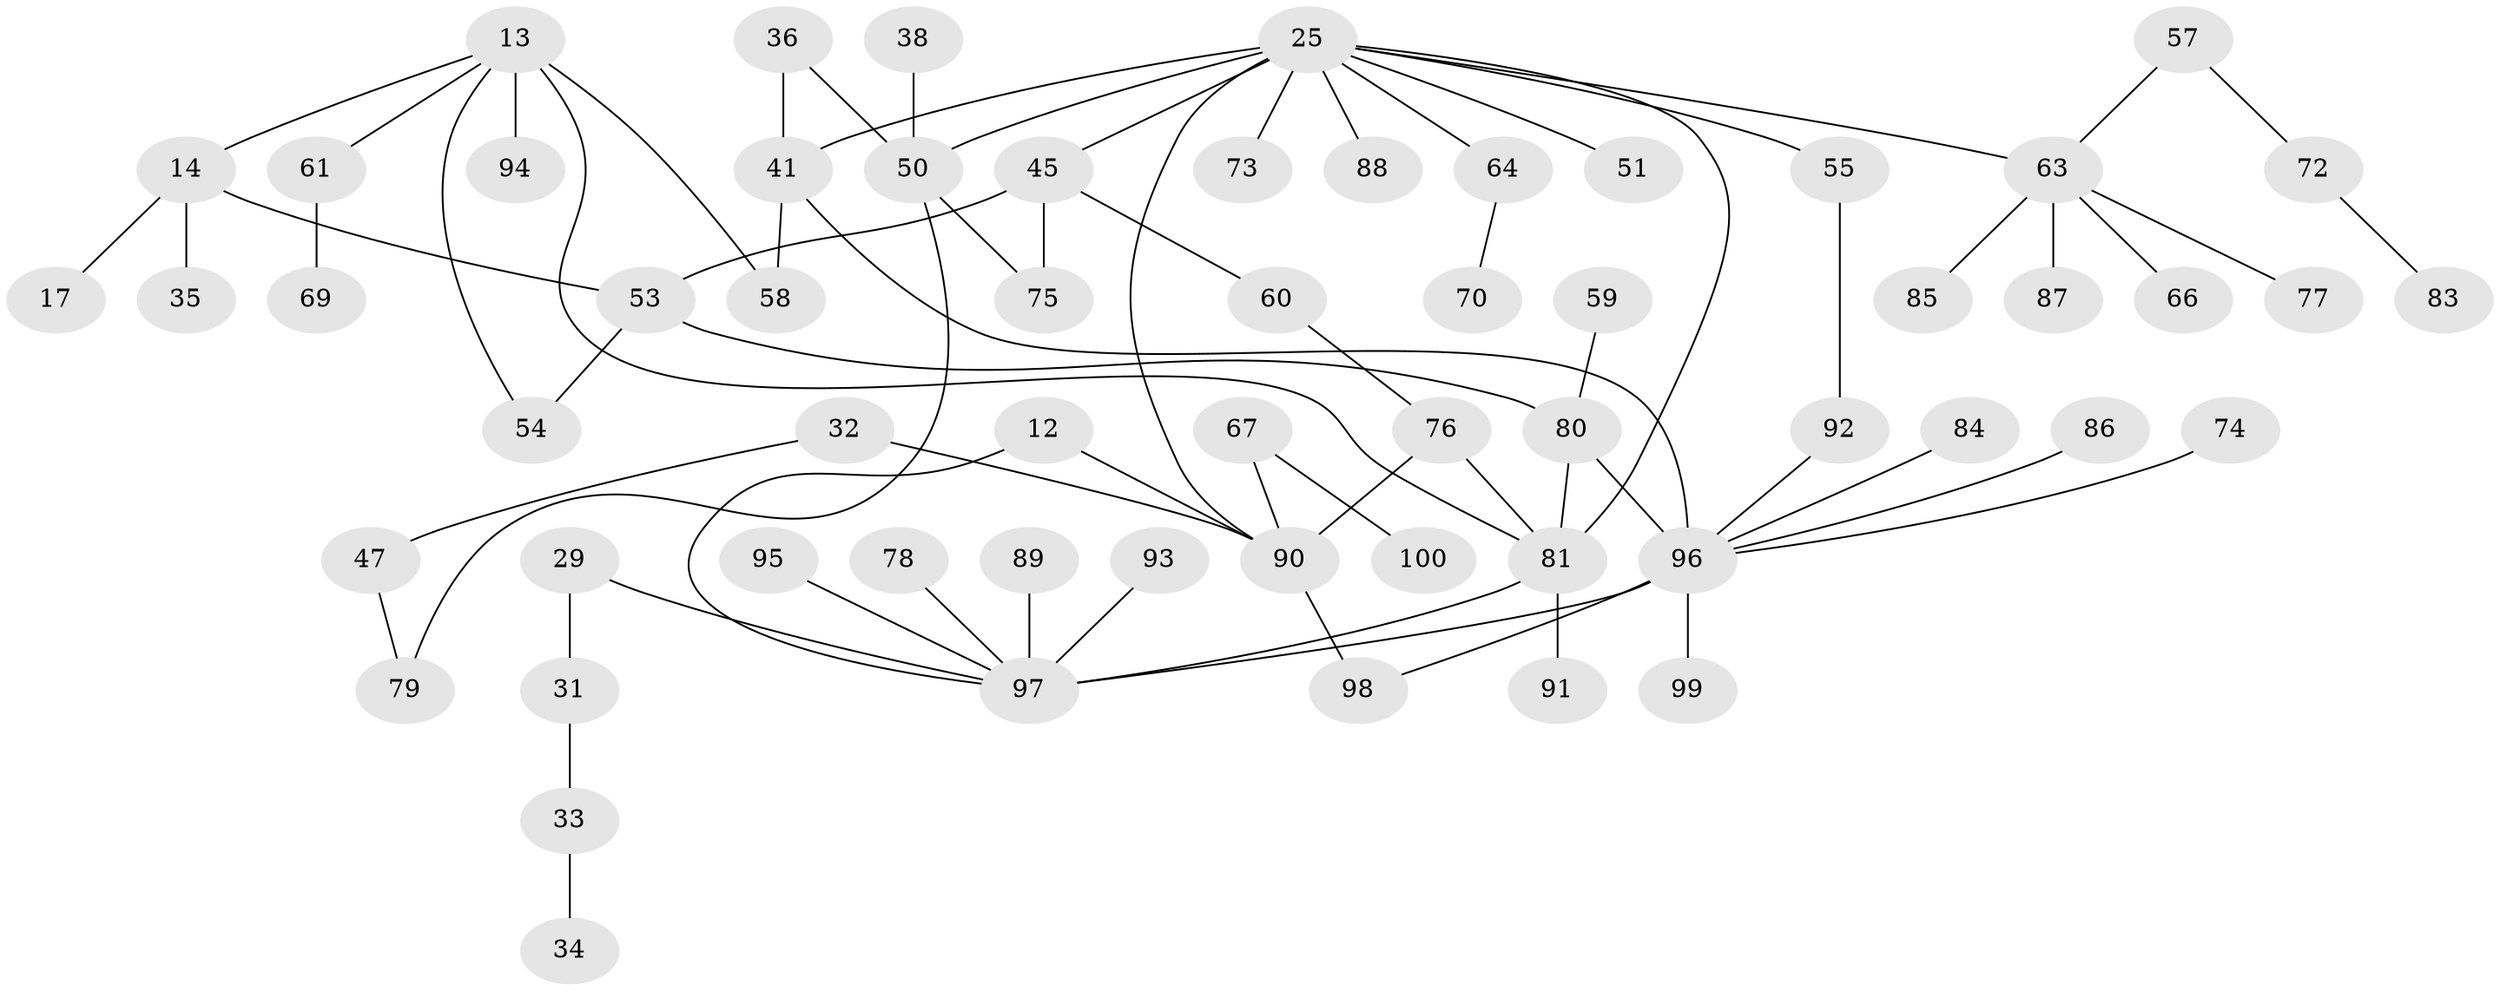 // original degree distribution, {7: 0.03, 4: 0.13, 2: 0.39, 3: 0.13, 5: 0.02, 1: 0.28, 6: 0.01, 8: 0.01}
// Generated by graph-tools (version 1.1) at 2025/44/03/04/25 21:44:33]
// undirected, 60 vertices, 73 edges
graph export_dot {
graph [start="1"]
  node [color=gray90,style=filled];
  12;
  13 [super="+7"];
  14;
  17;
  25 [super="+24+15+11+20"];
  29 [super="+19"];
  31;
  32 [super="+18"];
  33;
  34;
  35;
  36;
  38;
  41;
  45;
  47;
  50 [super="+43"];
  51 [super="+5"];
  53 [super="+42"];
  54;
  55;
  57;
  58 [super="+46"];
  59;
  60;
  61;
  63 [super="+40+21+48+56"];
  64;
  66;
  67;
  69;
  70;
  72;
  73 [super="+22"];
  74;
  75;
  76 [super="+62"];
  77;
  78;
  79;
  80 [super="+52"];
  81 [super="+68"];
  83;
  84;
  85;
  86;
  87;
  88;
  89;
  90 [super="+30+44+82+16"];
  91;
  92;
  93;
  94;
  95;
  96 [super="+49+65+8"];
  97 [super="+71"];
  98;
  99;
  100;
  12 -- 90;
  12 -- 97;
  13 -- 14;
  13 -- 54;
  13 -- 61;
  13 -- 94;
  13 -- 81;
  13 -- 58 [weight=2];
  14 -- 17;
  14 -- 35;
  14 -- 53 [weight=2];
  25 -- 64;
  25 -- 45;
  25 -- 81;
  25 -- 55;
  25 -- 88;
  25 -- 41;
  25 -- 90 [weight=3];
  25 -- 50;
  25 -- 51;
  25 -- 63 [weight=2];
  25 -- 73;
  29 -- 31;
  29 -- 97;
  31 -- 33;
  32 -- 47;
  32 -- 90 [weight=2];
  33 -- 34;
  36 -- 41;
  36 -- 50;
  38 -- 50;
  41 -- 58;
  41 -- 96;
  45 -- 60;
  45 -- 75;
  45 -- 53;
  47 -- 79;
  50 -- 79;
  50 -- 75;
  53 -- 54;
  53 -- 80;
  55 -- 92;
  57 -- 72;
  57 -- 63;
  59 -- 80;
  60 -- 76;
  61 -- 69;
  63 -- 66;
  63 -- 77;
  63 -- 85;
  63 -- 87;
  64 -- 70;
  67 -- 100;
  67 -- 90;
  72 -- 83;
  74 -- 96;
  76 -- 81 [weight=2];
  76 -- 90;
  78 -- 97;
  80 -- 96;
  80 -- 81;
  81 -- 91;
  81 -- 97;
  84 -- 96;
  86 -- 96;
  89 -- 97;
  90 -- 98;
  92 -- 96;
  93 -- 97;
  95 -- 97;
  96 -- 98;
  96 -- 99;
  96 -- 97 [weight=2];
}
